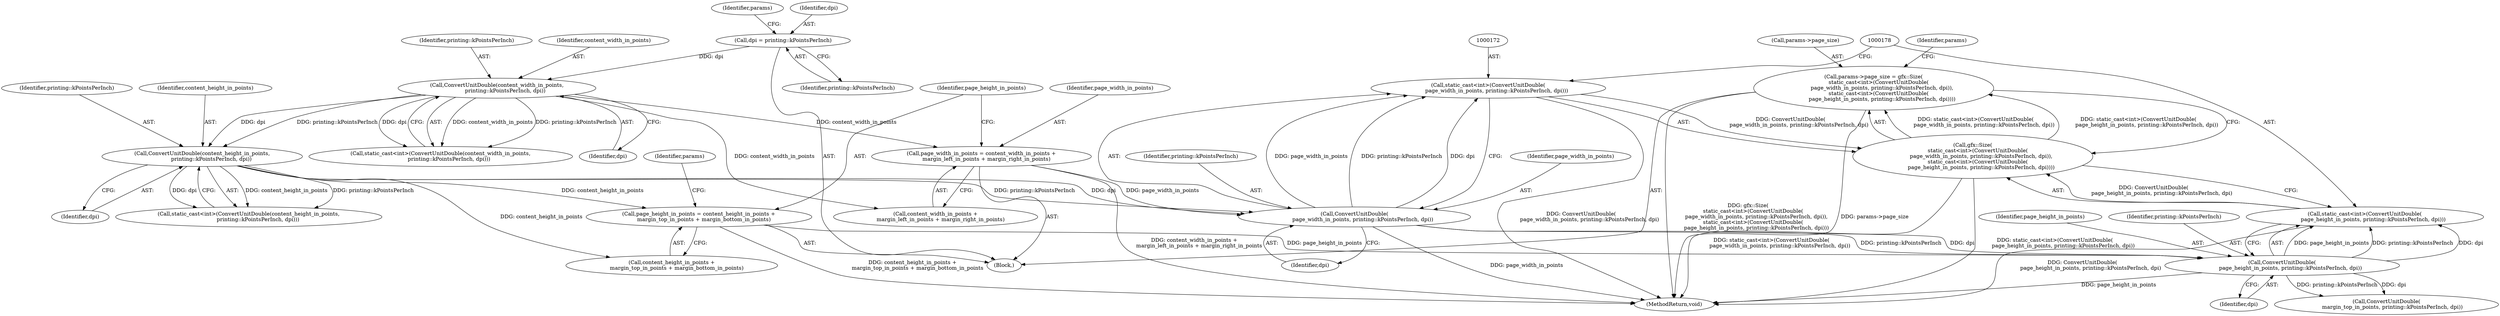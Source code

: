 digraph "0_Chrome_af05a799e3f47331fb27a24a8a56f1b1dd47a9c2@pointer" {
"1000166" [label="(Call,params->page_size = gfx::Size(\n      static_cast<int>(ConvertUnitDouble(\n          page_width_in_points, printing::kPointsPerInch, dpi)),\n      static_cast<int>(ConvertUnitDouble(\n          page_height_in_points, printing::kPointsPerInch, dpi))))"];
"1000170" [label="(Call,gfx::Size(\n      static_cast<int>(ConvertUnitDouble(\n          page_width_in_points, printing::kPointsPerInch, dpi)),\n      static_cast<int>(ConvertUnitDouble(\n          page_height_in_points, printing::kPointsPerInch, dpi))))"];
"1000171" [label="(Call,static_cast<int>(ConvertUnitDouble(\n          page_width_in_points, printing::kPointsPerInch, dpi)))"];
"1000173" [label="(Call,ConvertUnitDouble(\n          page_width_in_points, printing::kPointsPerInch, dpi))"];
"1000151" [label="(Call,page_width_in_points = content_width_in_points +\n      margin_left_in_points + margin_right_in_points)"];
"1000140" [label="(Call,ConvertUnitDouble(content_width_in_points,\n          printing::kPointsPerInch, dpi))"];
"1000130" [label="(Call,dpi = printing::kPointsPerInch)"];
"1000146" [label="(Call,ConvertUnitDouble(content_height_in_points,\n           printing::kPointsPerInch, dpi))"];
"1000177" [label="(Call,static_cast<int>(ConvertUnitDouble(\n          page_height_in_points, printing::kPointsPerInch, dpi)))"];
"1000179" [label="(Call,ConvertUnitDouble(\n          page_height_in_points, printing::kPointsPerInch, dpi))"];
"1000159" [label="(Call,page_height_in_points = content_height_in_points +\n      margin_top_in_points + margin_bottom_in_points)"];
"1000173" [label="(Call,ConvertUnitDouble(\n          page_width_in_points, printing::kPointsPerInch, dpi))"];
"1000143" [label="(Identifier,dpi)"];
"1000161" [label="(Call,content_height_in_points +\n      margin_top_in_points + margin_bottom_in_points)"];
"1000177" [label="(Call,static_cast<int>(ConvertUnitDouble(\n          page_height_in_points, printing::kPointsPerInch, dpi)))"];
"1000168" [label="(Identifier,params)"];
"1000141" [label="(Identifier,content_width_in_points)"];
"1000203" [label="(MethodReturn,void)"];
"1000152" [label="(Identifier,page_width_in_points)"];
"1000166" [label="(Call,params->page_size = gfx::Size(\n      static_cast<int>(ConvertUnitDouble(\n          page_width_in_points, printing::kPointsPerInch, dpi)),\n      static_cast<int>(ConvertUnitDouble(\n          page_height_in_points, printing::kPointsPerInch, dpi))))"];
"1000182" [label="(Identifier,dpi)"];
"1000174" [label="(Identifier,page_width_in_points)"];
"1000159" [label="(Call,page_height_in_points = content_height_in_points +\n      margin_top_in_points + margin_bottom_in_points)"];
"1000140" [label="(Call,ConvertUnitDouble(content_width_in_points,\n          printing::kPointsPerInch, dpi))"];
"1000142" [label="(Identifier,printing::kPointsPerInch)"];
"1000171" [label="(Call,static_cast<int>(ConvertUnitDouble(\n          page_width_in_points, printing::kPointsPerInch, dpi)))"];
"1000138" [label="(Call,static_cast<int>(ConvertUnitDouble(content_width_in_points,\n          printing::kPointsPerInch, dpi)))"];
"1000130" [label="(Call,dpi = printing::kPointsPerInch)"];
"1000144" [label="(Call,static_cast<int>(ConvertUnitDouble(content_height_in_points,\n           printing::kPointsPerInch, dpi)))"];
"1000189" [label="(Call,ConvertUnitDouble(\n       margin_top_in_points, printing::kPointsPerInch, dpi))"];
"1000176" [label="(Identifier,dpi)"];
"1000170" [label="(Call,gfx::Size(\n      static_cast<int>(ConvertUnitDouble(\n          page_width_in_points, printing::kPointsPerInch, dpi)),\n      static_cast<int>(ConvertUnitDouble(\n          page_height_in_points, printing::kPointsPerInch, dpi))))"];
"1000135" [label="(Identifier,params)"];
"1000146" [label="(Call,ConvertUnitDouble(content_height_in_points,\n           printing::kPointsPerInch, dpi))"];
"1000175" [label="(Identifier,printing::kPointsPerInch)"];
"1000148" [label="(Identifier,printing::kPointsPerInch)"];
"1000180" [label="(Identifier,page_height_in_points)"];
"1000149" [label="(Identifier,dpi)"];
"1000153" [label="(Call,content_width_in_points +\n      margin_left_in_points + margin_right_in_points)"];
"1000132" [label="(Identifier,printing::kPointsPerInch)"];
"1000160" [label="(Identifier,page_height_in_points)"];
"1000179" [label="(Call,ConvertUnitDouble(\n          page_height_in_points, printing::kPointsPerInch, dpi))"];
"1000147" [label="(Identifier,content_height_in_points)"];
"1000181" [label="(Identifier,printing::kPointsPerInch)"];
"1000131" [label="(Identifier,dpi)"];
"1000167" [label="(Call,params->page_size)"];
"1000104" [label="(Block,)"];
"1000185" [label="(Identifier,params)"];
"1000151" [label="(Call,page_width_in_points = content_width_in_points +\n      margin_left_in_points + margin_right_in_points)"];
"1000166" -> "1000104"  [label="AST: "];
"1000166" -> "1000170"  [label="CFG: "];
"1000167" -> "1000166"  [label="AST: "];
"1000170" -> "1000166"  [label="AST: "];
"1000185" -> "1000166"  [label="CFG: "];
"1000166" -> "1000203"  [label="DDG: params->page_size"];
"1000166" -> "1000203"  [label="DDG: gfx::Size(\n      static_cast<int>(ConvertUnitDouble(\n          page_width_in_points, printing::kPointsPerInch, dpi)),\n      static_cast<int>(ConvertUnitDouble(\n          page_height_in_points, printing::kPointsPerInch, dpi)))"];
"1000170" -> "1000166"  [label="DDG: static_cast<int>(ConvertUnitDouble(\n          page_width_in_points, printing::kPointsPerInch, dpi))"];
"1000170" -> "1000166"  [label="DDG: static_cast<int>(ConvertUnitDouble(\n          page_height_in_points, printing::kPointsPerInch, dpi))"];
"1000170" -> "1000177"  [label="CFG: "];
"1000171" -> "1000170"  [label="AST: "];
"1000177" -> "1000170"  [label="AST: "];
"1000170" -> "1000203"  [label="DDG: static_cast<int>(ConvertUnitDouble(\n          page_width_in_points, printing::kPointsPerInch, dpi))"];
"1000170" -> "1000203"  [label="DDG: static_cast<int>(ConvertUnitDouble(\n          page_height_in_points, printing::kPointsPerInch, dpi))"];
"1000171" -> "1000170"  [label="DDG: ConvertUnitDouble(\n          page_width_in_points, printing::kPointsPerInch, dpi)"];
"1000177" -> "1000170"  [label="DDG: ConvertUnitDouble(\n          page_height_in_points, printing::kPointsPerInch, dpi)"];
"1000171" -> "1000173"  [label="CFG: "];
"1000172" -> "1000171"  [label="AST: "];
"1000173" -> "1000171"  [label="AST: "];
"1000178" -> "1000171"  [label="CFG: "];
"1000171" -> "1000203"  [label="DDG: ConvertUnitDouble(\n          page_width_in_points, printing::kPointsPerInch, dpi)"];
"1000173" -> "1000171"  [label="DDG: page_width_in_points"];
"1000173" -> "1000171"  [label="DDG: printing::kPointsPerInch"];
"1000173" -> "1000171"  [label="DDG: dpi"];
"1000173" -> "1000176"  [label="CFG: "];
"1000174" -> "1000173"  [label="AST: "];
"1000175" -> "1000173"  [label="AST: "];
"1000176" -> "1000173"  [label="AST: "];
"1000173" -> "1000203"  [label="DDG: page_width_in_points"];
"1000151" -> "1000173"  [label="DDG: page_width_in_points"];
"1000146" -> "1000173"  [label="DDG: printing::kPointsPerInch"];
"1000146" -> "1000173"  [label="DDG: dpi"];
"1000173" -> "1000179"  [label="DDG: printing::kPointsPerInch"];
"1000173" -> "1000179"  [label="DDG: dpi"];
"1000151" -> "1000104"  [label="AST: "];
"1000151" -> "1000153"  [label="CFG: "];
"1000152" -> "1000151"  [label="AST: "];
"1000153" -> "1000151"  [label="AST: "];
"1000160" -> "1000151"  [label="CFG: "];
"1000151" -> "1000203"  [label="DDG: content_width_in_points +\n      margin_left_in_points + margin_right_in_points"];
"1000140" -> "1000151"  [label="DDG: content_width_in_points"];
"1000140" -> "1000138"  [label="AST: "];
"1000140" -> "1000143"  [label="CFG: "];
"1000141" -> "1000140"  [label="AST: "];
"1000142" -> "1000140"  [label="AST: "];
"1000143" -> "1000140"  [label="AST: "];
"1000138" -> "1000140"  [label="CFG: "];
"1000140" -> "1000138"  [label="DDG: content_width_in_points"];
"1000140" -> "1000138"  [label="DDG: printing::kPointsPerInch"];
"1000140" -> "1000138"  [label="DDG: dpi"];
"1000130" -> "1000140"  [label="DDG: dpi"];
"1000140" -> "1000146"  [label="DDG: printing::kPointsPerInch"];
"1000140" -> "1000146"  [label="DDG: dpi"];
"1000140" -> "1000153"  [label="DDG: content_width_in_points"];
"1000130" -> "1000104"  [label="AST: "];
"1000130" -> "1000132"  [label="CFG: "];
"1000131" -> "1000130"  [label="AST: "];
"1000132" -> "1000130"  [label="AST: "];
"1000135" -> "1000130"  [label="CFG: "];
"1000146" -> "1000144"  [label="AST: "];
"1000146" -> "1000149"  [label="CFG: "];
"1000147" -> "1000146"  [label="AST: "];
"1000148" -> "1000146"  [label="AST: "];
"1000149" -> "1000146"  [label="AST: "];
"1000144" -> "1000146"  [label="CFG: "];
"1000146" -> "1000144"  [label="DDG: content_height_in_points"];
"1000146" -> "1000144"  [label="DDG: printing::kPointsPerInch"];
"1000146" -> "1000144"  [label="DDG: dpi"];
"1000146" -> "1000159"  [label="DDG: content_height_in_points"];
"1000146" -> "1000161"  [label="DDG: content_height_in_points"];
"1000177" -> "1000179"  [label="CFG: "];
"1000178" -> "1000177"  [label="AST: "];
"1000179" -> "1000177"  [label="AST: "];
"1000177" -> "1000203"  [label="DDG: ConvertUnitDouble(\n          page_height_in_points, printing::kPointsPerInch, dpi)"];
"1000179" -> "1000177"  [label="DDG: page_height_in_points"];
"1000179" -> "1000177"  [label="DDG: printing::kPointsPerInch"];
"1000179" -> "1000177"  [label="DDG: dpi"];
"1000179" -> "1000182"  [label="CFG: "];
"1000180" -> "1000179"  [label="AST: "];
"1000181" -> "1000179"  [label="AST: "];
"1000182" -> "1000179"  [label="AST: "];
"1000179" -> "1000203"  [label="DDG: page_height_in_points"];
"1000159" -> "1000179"  [label="DDG: page_height_in_points"];
"1000179" -> "1000189"  [label="DDG: printing::kPointsPerInch"];
"1000179" -> "1000189"  [label="DDG: dpi"];
"1000159" -> "1000104"  [label="AST: "];
"1000159" -> "1000161"  [label="CFG: "];
"1000160" -> "1000159"  [label="AST: "];
"1000161" -> "1000159"  [label="AST: "];
"1000168" -> "1000159"  [label="CFG: "];
"1000159" -> "1000203"  [label="DDG: content_height_in_points +\n      margin_top_in_points + margin_bottom_in_points"];
}
